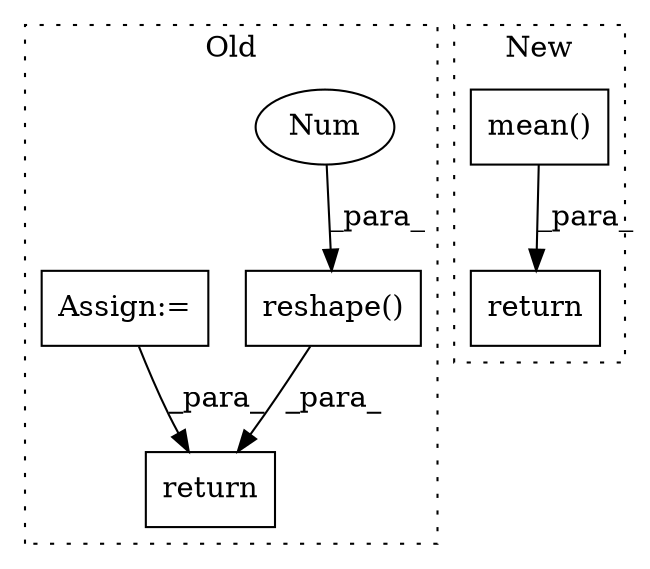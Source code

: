 digraph G {
subgraph cluster0 {
1 [label="reshape()" a="75" s="1524,1546" l="20,1" shape="box"];
3 [label="Num" a="76" s="1544" l="2" shape="ellipse"];
4 [label="return" a="93" s="1647" l="7" shape="box"];
5 [label="Assign:=" a="68" s="1452" l="3" shape="box"];
label = "Old";
style="dotted";
}
subgraph cluster1 {
2 [label="mean()" a="75" s="1876" l="11" shape="box"];
6 [label="return" a="93" s="1869" l="7" shape="box"];
label = "New";
style="dotted";
}
1 -> 4 [label="_para_"];
2 -> 6 [label="_para_"];
3 -> 1 [label="_para_"];
5 -> 4 [label="_para_"];
}